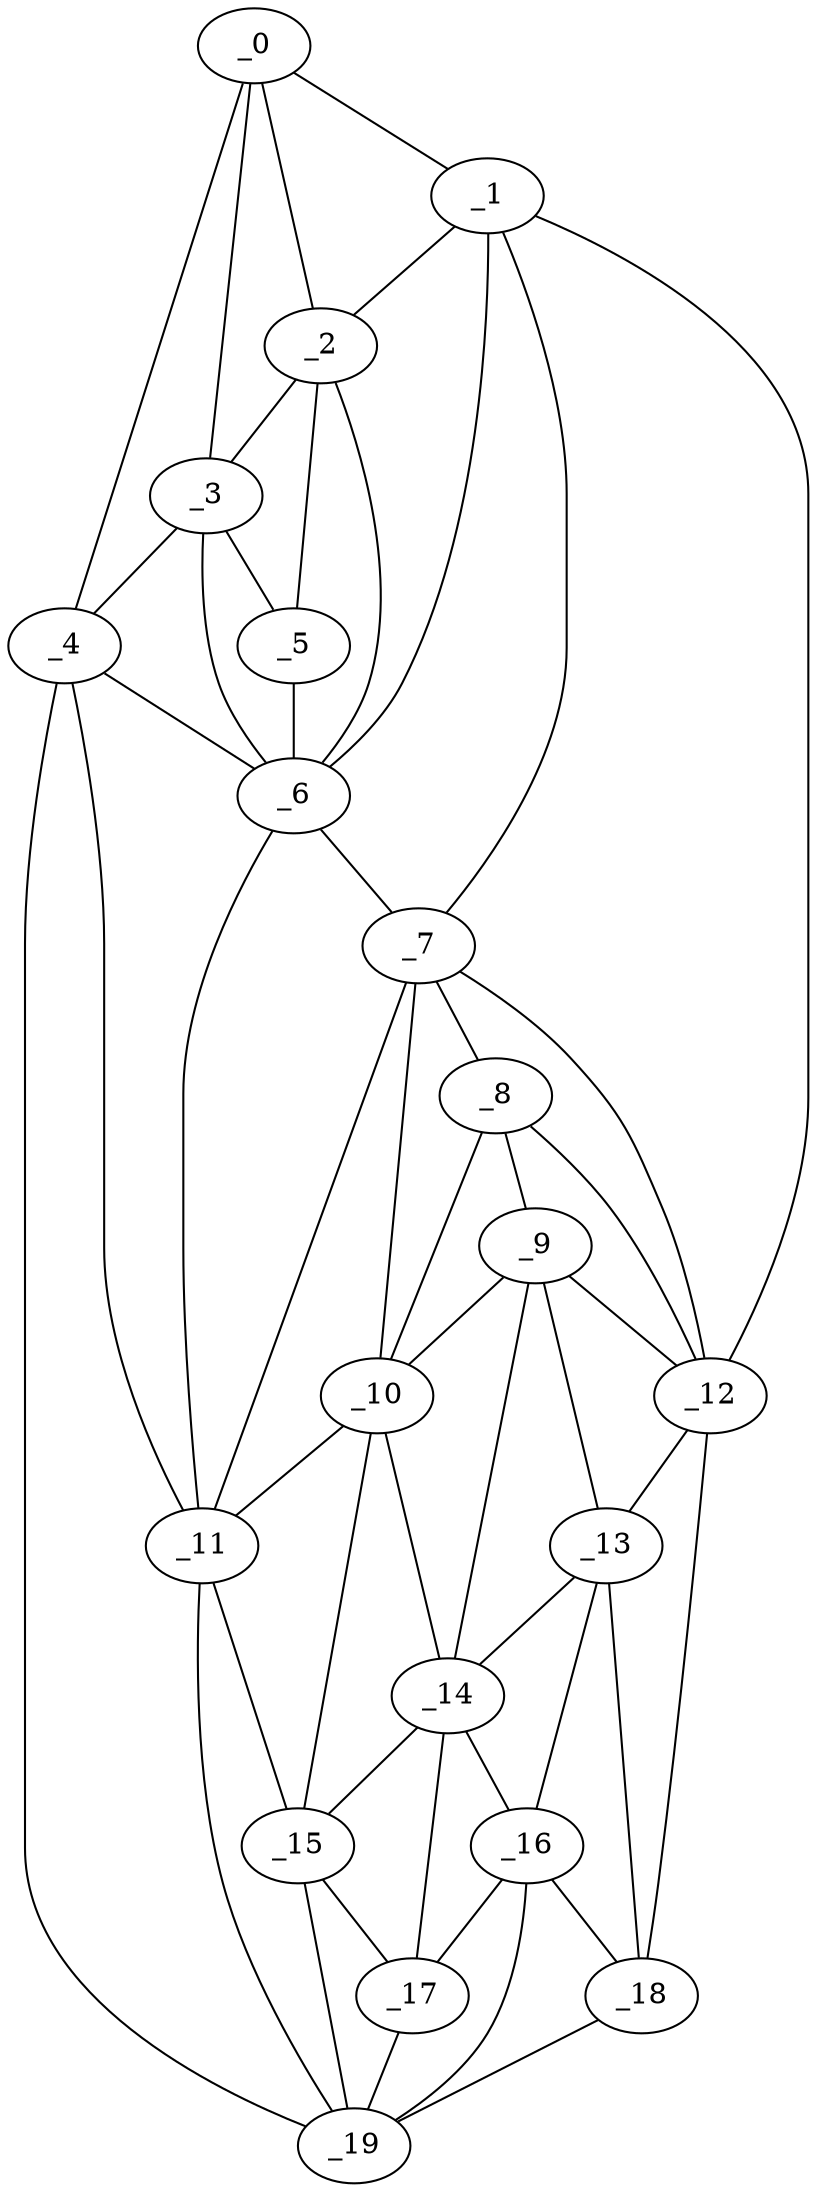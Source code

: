 graph "obj84__135.gxl" {
	_0	 [x=5,
		y=85];
	_1	 [x=6,
		y=67];
	_0 -- _1	 [valence=1];
	_2	 [x=24,
		y=67];
	_0 -- _2	 [valence=1];
	_3	 [x=34,
		y=78];
	_0 -- _3	 [valence=2];
	_4	 [x=34,
		y=95];
	_0 -- _4	 [valence=1];
	_1 -- _2	 [valence=2];
	_6	 [x=52,
		y=60];
	_1 -- _6	 [valence=2];
	_7	 [x=66,
		y=53];
	_1 -- _7	 [valence=2];
	_12	 [x=97,
		y=33];
	_1 -- _12	 [valence=1];
	_2 -- _3	 [valence=2];
	_5	 [x=41,
		y=65];
	_2 -- _5	 [valence=1];
	_2 -- _6	 [valence=1];
	_3 -- _4	 [valence=1];
	_3 -- _5	 [valence=2];
	_3 -- _6	 [valence=2];
	_4 -- _6	 [valence=2];
	_11	 [x=89,
		y=71];
	_4 -- _11	 [valence=2];
	_19	 [x=124,
		y=59];
	_4 -- _19	 [valence=1];
	_5 -- _6	 [valence=2];
	_6 -- _7	 [valence=2];
	_6 -- _11	 [valence=2];
	_8	 [x=74,
		y=49];
	_7 -- _8	 [valence=2];
	_10	 [x=88,
		y=59];
	_7 -- _10	 [valence=2];
	_7 -- _11	 [valence=2];
	_7 -- _12	 [valence=2];
	_9	 [x=87,
		y=43];
	_8 -- _9	 [valence=2];
	_8 -- _10	 [valence=2];
	_8 -- _12	 [valence=2];
	_9 -- _10	 [valence=1];
	_9 -- _12	 [valence=1];
	_13	 [x=98,
		y=43];
	_9 -- _13	 [valence=1];
	_14	 [x=100,
		y=56];
	_9 -- _14	 [valence=2];
	_10 -- _11	 [valence=2];
	_10 -- _14	 [valence=2];
	_15	 [x=102,
		y=66];
	_10 -- _15	 [valence=1];
	_11 -- _15	 [valence=2];
	_11 -- _19	 [valence=2];
	_12 -- _13	 [valence=1];
	_18	 [x=124,
		y=42];
	_12 -- _18	 [valence=1];
	_13 -- _14	 [valence=2];
	_16	 [x=109,
		y=52];
	_13 -- _16	 [valence=1];
	_13 -- _18	 [valence=2];
	_14 -- _15	 [valence=2];
	_14 -- _16	 [valence=2];
	_17	 [x=111,
		y=62];
	_14 -- _17	 [valence=2];
	_15 -- _17	 [valence=1];
	_15 -- _19	 [valence=1];
	_16 -- _17	 [valence=1];
	_16 -- _18	 [valence=1];
	_16 -- _19	 [valence=2];
	_17 -- _19	 [valence=2];
	_18 -- _19	 [valence=1];
}
